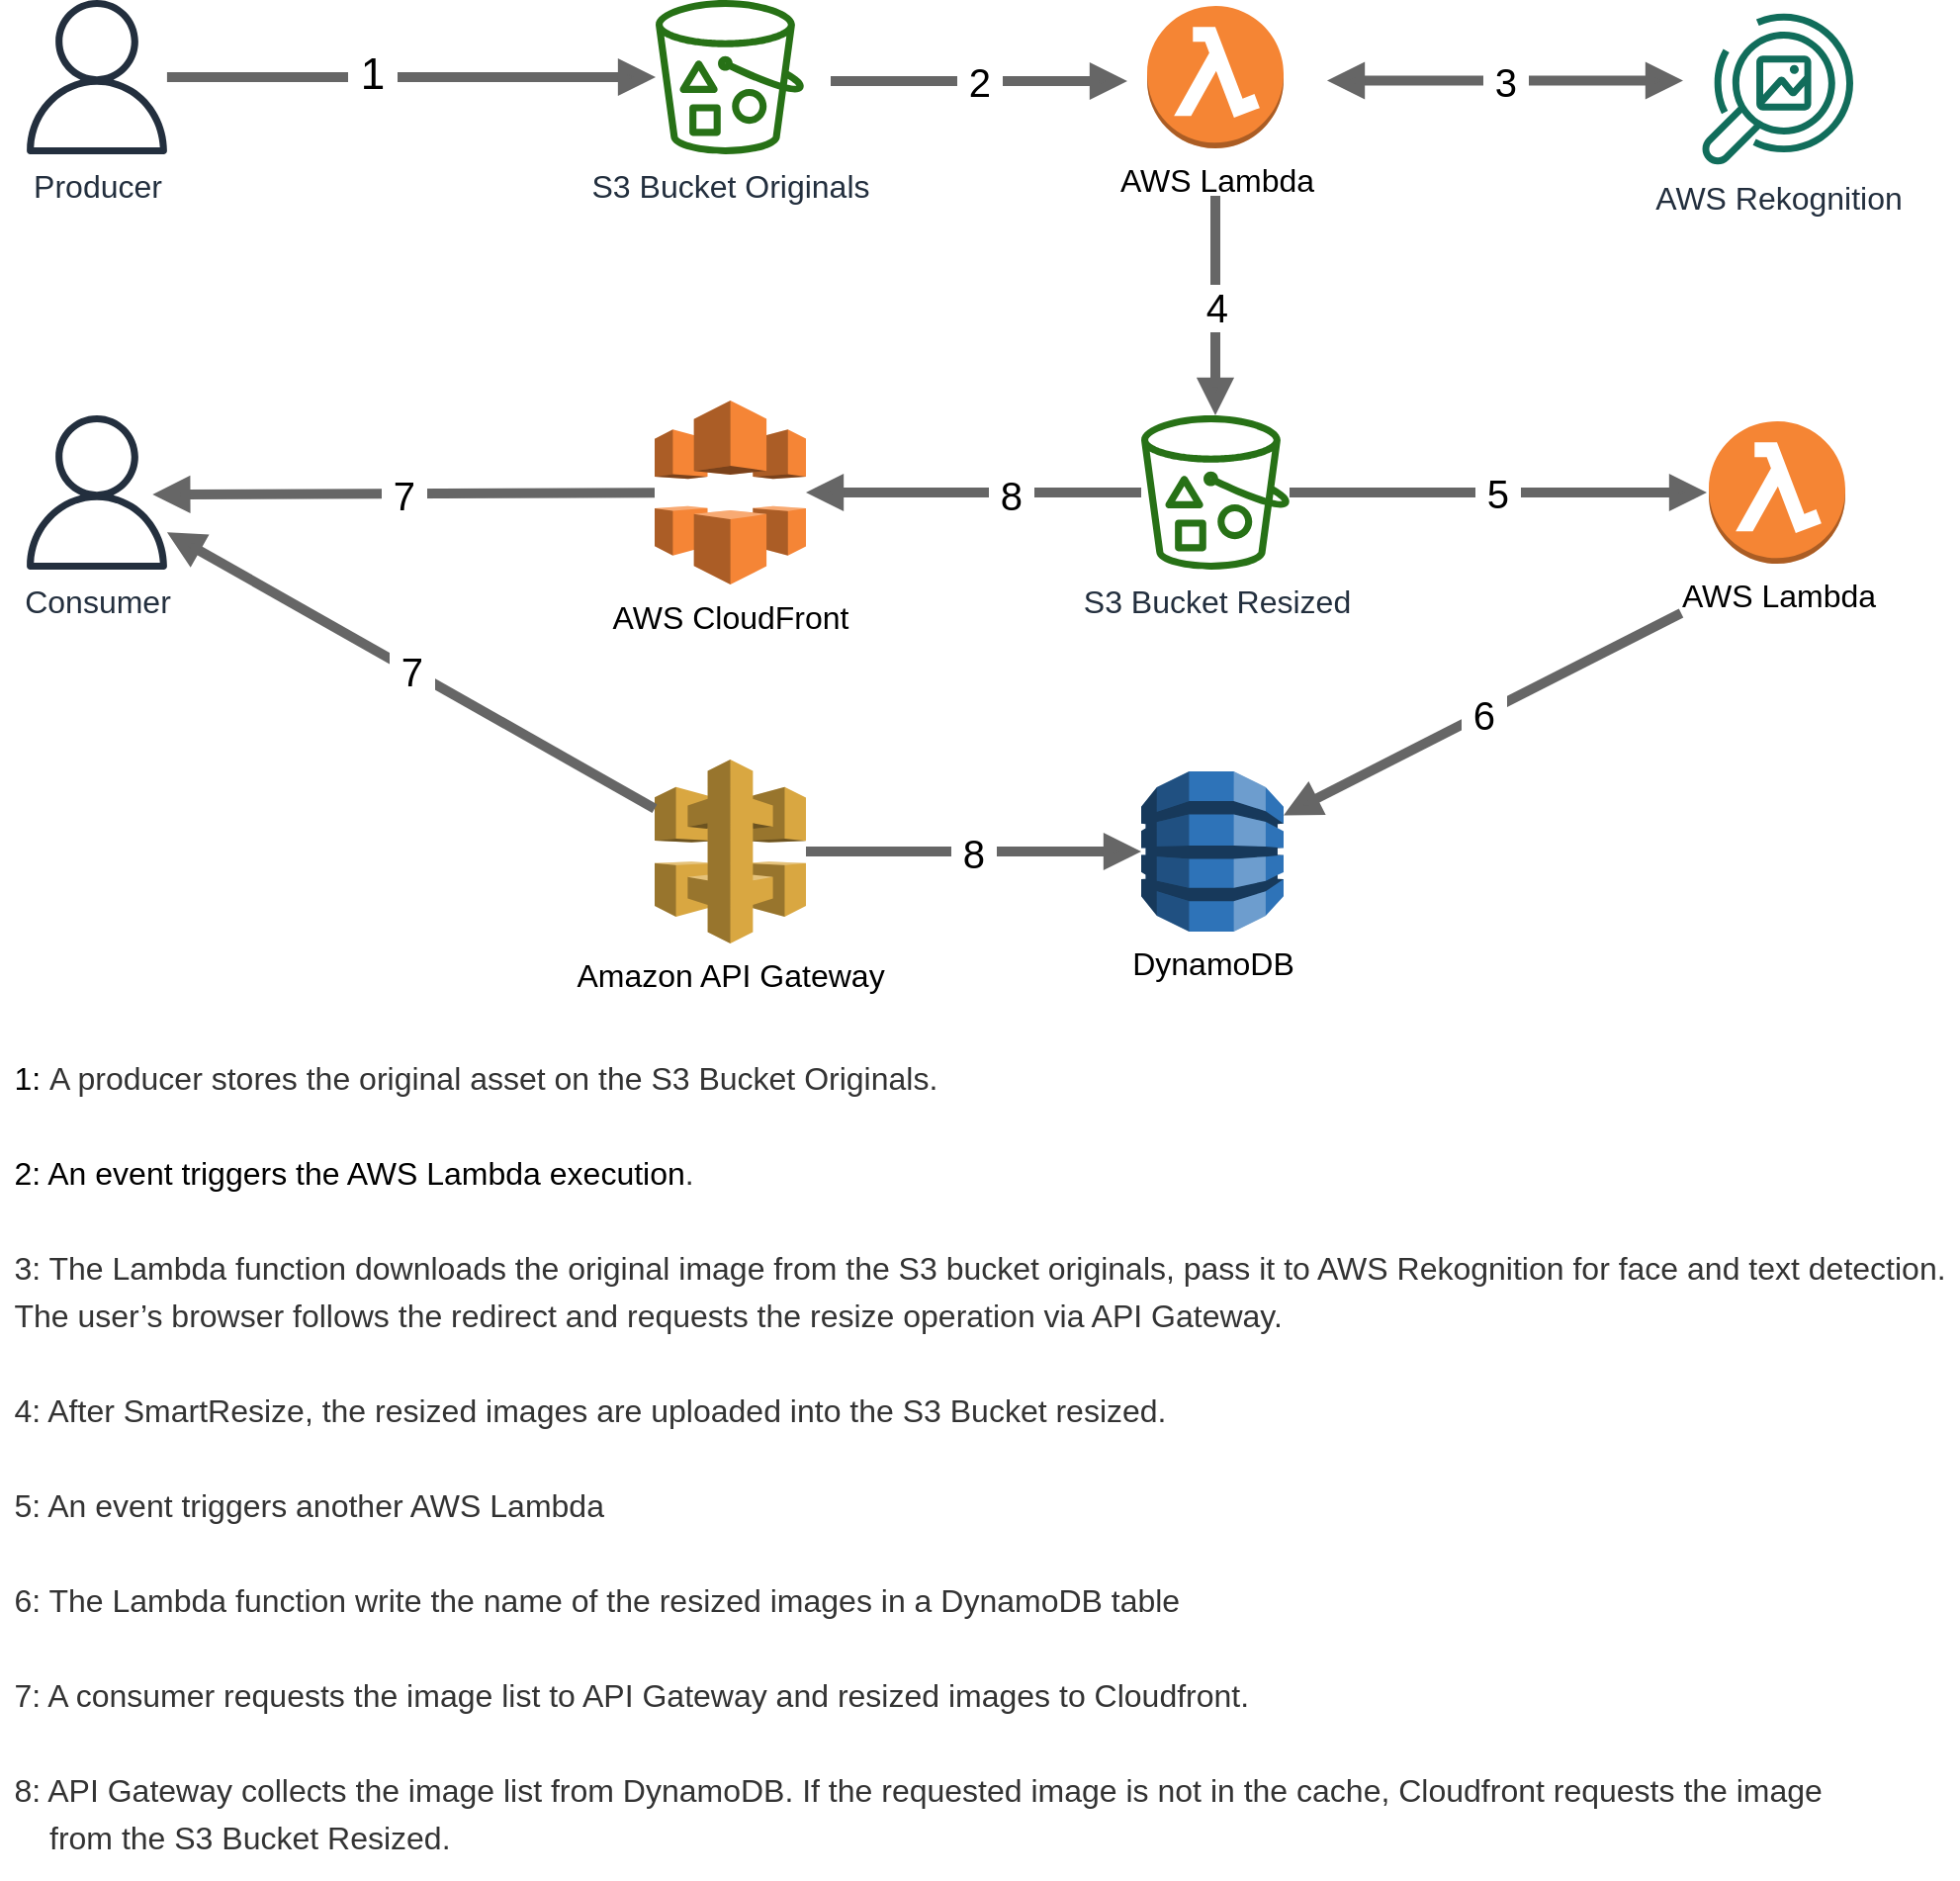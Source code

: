 <mxfile version="12.4.8" type="device"><diagram id="Ht1M8jgEwFfnCIfOTk4-" name="Page-1"><mxGraphModel dx="1048" dy="996" grid="1" gridSize="10" guides="1" tooltips="1" connect="1" arrows="1" fold="1" page="1" pageScale="1" pageWidth="1169" pageHeight="827" math="0" shadow="0"><root><mxCell id="0"/><mxCell id="1" parent="0"/><mxCell id="NM406KEpe3ehSeczWawm-1" value="Producer" style="outlineConnect=0;fontColor=#232F3E;gradientColor=none;fillColor=#232F3E;strokeColor=none;dashed=0;verticalLabelPosition=bottom;verticalAlign=top;align=center;html=1;fontSize=16;fontStyle=0;aspect=fixed;pointerEvents=1;shape=mxgraph.aws4.user;shadow=0;sketch=0;" parent="1" vertex="1"><mxGeometry x="90" y="20" width="78" height="78" as="geometry"/></mxCell><mxCell id="NM406KEpe3ehSeczWawm-5" value="AWS Lambda" style="outlineConnect=0;dashed=0;verticalLabelPosition=bottom;verticalAlign=top;align=center;html=1;shape=mxgraph.aws3.lambda_function;fillColor=#F58534;gradientColor=none;fontSize=16;spacingBottom=0;perimeterSpacing=24;" parent="1" vertex="1"><mxGeometry x="660" y="23" width="69" height="72" as="geometry"/></mxCell><mxCell id="NM406KEpe3ehSeczWawm-6" value="S3 Bucket Originals" style="outlineConnect=0;fontColor=#232F3E;gradientColor=none;fillColor=#277116;strokeColor=none;dashed=0;verticalLabelPosition=bottom;verticalAlign=top;align=center;html=1;fontSize=16;fontStyle=0;aspect=fixed;pointerEvents=1;shape=mxgraph.aws4.bucket_with_objects;sketch=0;" parent="1" vertex="1"><mxGeometry x="411.5" y="20" width="75" height="78" as="geometry"/></mxCell><mxCell id="NM406KEpe3ehSeczWawm-8" value="AWS Rekognition" style="outlineConnect=0;fontColor=#232F3E;gradientColor=none;fillColor=#116D5B;strokeColor=none;dashed=0;verticalLabelPosition=bottom;verticalAlign=top;align=center;html=1;fontSize=16;fontStyle=0;aspect=fixed;pointerEvents=1;shape=mxgraph.aws4.rekognition_image;" parent="1" vertex="1"><mxGeometry x="940" y="26" width="77" height="78" as="geometry"/></mxCell><mxCell id="NM406KEpe3ehSeczWawm-9" value="" style="html=1;endArrow=block;elbow=vertical;startArrow=none;endFill=1;rounded=0;fontSize=20;strokeWidth=5;fillColor=#f5f5f5;strokeColor=#666666;verticalAlign=bottom;horizontal=1;labelPosition=left;verticalLabelPosition=top;align=right;" parent="1" source="NM406KEpe3ehSeczWawm-1" target="NM406KEpe3ehSeczWawm-6" edge="1"><mxGeometry width="100" relative="1" as="geometry"><mxPoint x="216" y="35" as="sourcePoint"/><mxPoint x="396" y="35" as="targetPoint"/></mxGeometry></mxCell><mxCell id="NM406KEpe3ehSeczWawm-23" value="&amp;nbsp;1&amp;nbsp;" style="edgeLabel;html=1;align=center;verticalAlign=middle;resizable=0;points=[];fontSize=22;labelBackgroundColor=#ffffff;" parent="NM406KEpe3ehSeczWawm-9" vertex="1" connectable="0"><mxGeometry x="-0.167" y="1" relative="1" as="geometry"><mxPoint as="offset"/></mxGeometry></mxCell><mxCell id="NM406KEpe3ehSeczWawm-14" value="&amp;nbsp;7&amp;nbsp; " style="html=1;endArrow=none;elbow=vertical;startArrow=block;endFill=0;rounded=0;fontSize=20;strokeWidth=5;fillColor=#f5f5f5;strokeColor=#666666;exitX=0.897;exitY=0.513;exitDx=0;exitDy=0;exitPerimeter=0;startFill=1;" parent="1" source="Pu9GwjcJ00HIPDqCHab2-3" target="Pu9GwjcJ00HIPDqCHab2-2" edge="1"><mxGeometry width="100" relative="1" as="geometry"><mxPoint x="190" y="130" as="sourcePoint"/><mxPoint x="390" y="260" as="targetPoint"/></mxGeometry></mxCell><mxCell id="NM406KEpe3ehSeczWawm-16" value="&amp;nbsp;4&lt;font style=&quot;font-size: 20px;&quot;&gt;&amp;nbsp;&lt;/font&gt;" style="html=1;endArrow=block;elbow=vertical;startArrow=none;endFill=1;rounded=0;fontSize=20;strokeWidth=5;fillColor=#f5f5f5;strokeColor=#666666;exitX=0.5;exitY=1;exitDx=0;exitDy=0;exitPerimeter=0;" parent="1" source="NM406KEpe3ehSeczWawm-5" target="Pu9GwjcJ00HIPDqCHab2-1" edge="1"><mxGeometry width="100" relative="1" as="geometry"><mxPoint x="320" y="530" as="sourcePoint"/><mxPoint x="700" y="210" as="targetPoint"/></mxGeometry></mxCell><mxCell id="NM406KEpe3ehSeczWawm-17" value="&amp;nbsp;3&amp;nbsp; " style="html=1;endArrow=block;elbow=vertical;startArrow=block;endFill=1;rounded=0;fontSize=20;strokeWidth=5;fillColor=#f5f5f5;strokeColor=#666666;startFill=1;" parent="1" edge="1"><mxGeometry width="100" relative="1" as="geometry"><mxPoint x="751" y="60.75" as="sourcePoint"/><mxPoint x="931" y="60.75" as="targetPoint"/></mxGeometry></mxCell><mxCell id="NM406KEpe3ehSeczWawm-19" value="&amp;nbsp;2&amp;nbsp; " style="html=1;endArrow=block;elbow=vertical;startArrow=none;endFill=1;rounded=0;fontSize=20;strokeWidth=5;fillColor=#f5f5f5;strokeColor=#666666;startFill=0;" parent="1" edge="1"><mxGeometry width="100" relative="1" as="geometry"><mxPoint x="500" y="61" as="sourcePoint"/><mxPoint x="650" y="61" as="targetPoint"/></mxGeometry></mxCell><mxCell id="NM406KEpe3ehSeczWawm-26" value="&lt;div style=&quot;text-align: left&quot;&gt;&lt;font style=&quot;font-size: 16px&quot;&gt;1:&amp;nbsp;&lt;/font&gt;&lt;font size=&quot;3&quot; color=&quot;#333333&quot;&gt;A producer stores the original asset on the S3 Bucket Originals.&lt;/font&gt;&lt;/div&gt;&lt;div style=&quot;text-align: left&quot;&gt;&lt;font size=&quot;3&quot; color=&quot;#333333&quot;&gt;&lt;br&gt;&lt;/font&gt;&lt;/div&gt;&lt;font&gt;&lt;div style=&quot;text-align: left&quot;&gt;&lt;span style=&quot;font-size: 16px&quot;&gt;2: An event triggers the AWS Lambda execution&lt;/span&gt;&lt;span style=&quot;font-size: 16px ; color: rgb(51 , 51 , 51)&quot;&gt;.&lt;/span&gt;&lt;/div&gt;&lt;div style=&quot;text-align: left&quot;&gt;&lt;span style=&quot;color: rgb(51 , 51 , 51) ; font-size: 16px&quot;&gt;&lt;br&gt;&lt;/span&gt;&lt;/div&gt;&lt;div style=&quot;text-align: left&quot;&gt;&lt;span style=&quot;color: rgb(51 , 51 , 51) ; font-size: 16px&quot;&gt;3: &lt;/span&gt;&lt;span style=&quot;color: rgb(51 , 51 , 51) ; font-size: 16px&quot;&gt;&lt;font&gt;&lt;span style=&quot;color: rgb(51 , 51 , 51) ; font-size: 16px&quot;&gt;The Lambda function downloads the original image from the S3 bucket originals, pass it to AWS Rekognition for face and text detection.&lt;/span&gt;&lt;/font&gt; &lt;/span&gt;&lt;/div&gt;&lt;div style=&quot;text-align: left&quot;&gt;&lt;span style=&quot;color: rgb(51 , 51 , 51) ; font-size: 16px&quot;&gt;The user’s browser follows the redirect and requests the resize operation via API Gateway.&lt;/span&gt;&lt;/div&gt;&lt;div style=&quot;text-align: left&quot;&gt;&lt;span style=&quot;color: rgb(51 , 51 , 51) ; font-size: 16px&quot;&gt;&lt;br&gt;&lt;/span&gt;&lt;/div&gt;&lt;div style=&quot;text-align: left&quot;&gt;&lt;span style=&quot;color: rgb(51 , 51 , 51) ; font-size: 16px&quot;&gt;4: &lt;/span&gt;&lt;font&gt;&lt;span style=&quot;color: rgb(51 , 51 , 51) ; font-size: 16px&quot;&gt;After SmartResize, the resized images are uploaded into the S3 Bucket resized.&lt;/span&gt;&lt;/font&gt;&lt;/div&gt;&lt;div style=&quot;text-align: left&quot;&gt;&lt;span style=&quot;color: rgb(51 , 51 , 51) ; font-size: 16px&quot;&gt;&lt;br&gt;&lt;/span&gt;&lt;/div&gt;&lt;div style=&quot;text-align: left&quot;&gt;&lt;span style=&quot;color: rgb(51 , 51 , 51) ; font-size: 16px&quot;&gt;5: An event triggers another AWS Lambda&lt;/span&gt;&lt;/div&gt;&lt;div style=&quot;text-align: left&quot;&gt;&lt;span style=&quot;color: rgb(51 , 51 , 51) ; font-size: 16px&quot;&gt;&lt;br&gt;&lt;/span&gt;&lt;/div&gt;&lt;div style=&quot;text-align: left&quot;&gt;&lt;span style=&quot;color: rgb(51 , 51 , 51) ; font-size: 16px&quot;&gt;6: The Lambda function write the name of the resized images in a DynamoDB table&lt;br&gt;&lt;/span&gt;&lt;/div&gt;&lt;div style=&quot;text-align: left&quot;&gt;&lt;span style=&quot;color: rgb(51 , 51 , 51) ; font-size: 16px&quot;&gt;&lt;br&gt;&lt;/span&gt;&lt;/div&gt;&lt;div style=&quot;text-align: left&quot;&gt;&lt;span style=&quot;color: rgb(51 , 51 , 51) ; font-size: 16px&quot;&gt;7: A consumer requests the image list to API Gateway and resized images to Cloudfront.&lt;br&gt;&lt;/span&gt;&lt;/div&gt;&lt;div style=&quot;text-align: left&quot;&gt;&lt;span style=&quot;color: rgb(51 , 51 , 51) ; font-size: 16px&quot;&gt;&lt;br&gt;&lt;/span&gt;&lt;/div&gt;&lt;div style=&quot;text-align: left&quot;&gt;&lt;span style=&quot;color: rgb(51 , 51 , 51) ; font-size: 16px&quot;&gt;8: API Gateway collects the image list from DynamoDB. If the requested image is not in the cache, Cloudfront requests the image &lt;br&gt;&lt;/span&gt;&lt;/div&gt;&lt;div style=&quot;text-align: left&quot;&gt;&lt;span style=&quot;color: rgb(51 , 51 , 51) ; font-size: 16px&quot;&gt;&amp;nbsp;&amp;nbsp;&amp;nbsp; from the S3 Bucket Resized.&lt;/span&gt;&lt;/div&gt;&lt;/font&gt;" style="text;html=1;align=center;verticalAlign=middle;resizable=0;points=[];autosize=1;fontSize=20;" parent="1" vertex="1"><mxGeometry x="80" y="540" width="990" height="430" as="geometry"/></mxCell><mxCell id="Pu9GwjcJ00HIPDqCHab2-1" value="S3 Bucket Resized" style="outlineConnect=0;fontColor=#232F3E;gradientColor=none;fillColor=#277116;strokeColor=none;dashed=0;verticalLabelPosition=bottom;verticalAlign=top;align=center;html=1;fontSize=16;fontStyle=0;aspect=fixed;pointerEvents=1;shape=mxgraph.aws4.bucket_with_objects;" parent="1" vertex="1"><mxGeometry x="657" y="230" width="75" height="78" as="geometry"/></mxCell><mxCell id="Pu9GwjcJ00HIPDqCHab2-2" value="AWS CloudFront" style="outlineConnect=0;dashed=0;verticalLabelPosition=bottom;verticalAlign=top;align=center;html=1;shape=mxgraph.aws3.cloudfront;fillColor=#F58536;gradientColor=none;fontSize=16;" parent="1" vertex="1"><mxGeometry x="411" y="222.5" width="76.5" height="93" as="geometry"/></mxCell><mxCell id="Pu9GwjcJ00HIPDqCHab2-3" value="Consumer" style="outlineConnect=0;fontColor=#232F3E;gradientColor=none;fillColor=#232F3E;strokeColor=none;dashed=0;verticalLabelPosition=bottom;verticalAlign=top;align=center;html=1;fontSize=16;fontStyle=0;aspect=fixed;pointerEvents=1;shape=mxgraph.aws4.user;shadow=0;sketch=0;" parent="1" vertex="1"><mxGeometry x="90" y="230" width="78" height="78" as="geometry"/></mxCell><mxCell id="Pu9GwjcJ00HIPDqCHab2-4" value="" style="html=1;endArrow=none;elbow=vertical;startArrow=block;endFill=0;rounded=0;fontSize=20;strokeWidth=5;fillColor=#f5f5f5;strokeColor=#666666;startFill=1;" parent="1" source="Pu9GwjcJ00HIPDqCHab2-2" target="Pu9GwjcJ00HIPDqCHab2-1" edge="1"><mxGeometry width="100" relative="1" as="geometry"><mxPoint x="169.966" y="280.012" as="sourcePoint"/><mxPoint x="421" y="279.134" as="targetPoint"/></mxGeometry></mxCell><mxCell id="Pu9GwjcJ00HIPDqCHab2-5" value="&lt;font style=&quot;font-size: 20px&quot;&gt;&amp;nbsp;8&amp;nbsp; &lt;br&gt;&lt;/font&gt;" style="text;html=1;align=center;verticalAlign=middle;resizable=0;points=[];labelBackgroundColor=#ffffff;fontSize=15;" parent="Pu9GwjcJ00HIPDqCHab2-4" vertex="1" connectable="0"><mxGeometry x="0.209" y="-1" relative="1" as="geometry"><mxPoint x="1" as="offset"/></mxGeometry></mxCell><mxCell id="ByxQYsSUStULgABAm650-1" value="AWS Lambda" style="outlineConnect=0;dashed=0;verticalLabelPosition=bottom;verticalAlign=top;align=center;html=1;shape=mxgraph.aws3.lambda_function;fillColor=#F58534;gradientColor=none;fontSize=16;spacingBottom=0;perimeterSpacing=1;" vertex="1" parent="1"><mxGeometry x="944" y="233" width="69" height="72" as="geometry"/></mxCell><mxCell id="ByxQYsSUStULgABAm650-2" value="&amp;nbsp;5&amp;nbsp; " style="html=1;endArrow=block;elbow=vertical;startArrow=none;endFill=1;rounded=0;fontSize=20;strokeWidth=5;fillColor=#f5f5f5;strokeColor=#666666;" edge="1" parent="1" source="Pu9GwjcJ00HIPDqCHab2-1" target="ByxQYsSUStULgABAm650-1"><mxGeometry width="100" relative="1" as="geometry"><mxPoint x="693.83" y="315.5" as="sourcePoint"/><mxPoint x="693.83" y="426.575" as="targetPoint"/></mxGeometry></mxCell><mxCell id="ByxQYsSUStULgABAm650-3" value="&lt;span style=&quot;font-size: 16px;&quot;&gt;DynamoDB&lt;/span&gt;" style="outlineConnect=0;dashed=0;verticalLabelPosition=bottom;verticalAlign=top;align=center;html=1;shape=mxgraph.aws3.dynamo_db;fillColor=#2E73B8;gradientColor=none;shadow=0;fontSize=16;fontStyle=0" vertex="1" parent="1"><mxGeometry x="657" y="410" width="72" height="81" as="geometry"/></mxCell><mxCell id="ByxQYsSUStULgABAm650-4" value="&lt;font style=&quot;font-size: 16px&quot;&gt;Amazon API Gateway&lt;br&gt;&lt;/font&gt;" style="outlineConnect=0;dashed=0;verticalLabelPosition=bottom;verticalAlign=top;align=center;html=1;shape=mxgraph.aws3.api_gateway;fillColor=#D9A741;gradientColor=none;shadow=0;fontSize=15;" vertex="1" parent="1"><mxGeometry x="411" y="404" width="76.5" height="93" as="geometry"/></mxCell><mxCell id="ByxQYsSUStULgABAm650-5" value="&amp;nbsp;6&amp;nbsp; " style="html=1;endArrow=block;elbow=vertical;startArrow=none;endFill=1;rounded=0;fontSize=20;strokeWidth=5;fillColor=#f5f5f5;strokeColor=#666666;" edge="1" parent="1" target="ByxQYsSUStULgABAm650-3"><mxGeometry width="100" relative="1" as="geometry"><mxPoint x="930" y="330" as="sourcePoint"/><mxPoint x="714.5" y="250.075" as="targetPoint"/></mxGeometry></mxCell><mxCell id="ByxQYsSUStULgABAm650-6" value="&amp;nbsp;8&amp;nbsp;&lt;font style=&quot;font-size: 20px&quot;&gt; &lt;br&gt;&lt;/font&gt;" style="html=1;endArrow=none;elbow=vertical;startArrow=block;endFill=0;rounded=0;fontSize=20;strokeWidth=5;fillColor=#f5f5f5;strokeColor=#666666;startFill=1;" edge="1" parent="1" source="ByxQYsSUStULgABAm650-3" target="ByxQYsSUStULgABAm650-4"><mxGeometry width="100" relative="1" as="geometry"><mxPoint x="724.5" y="149" as="sourcePoint"/><mxPoint x="724.5" y="260.075" as="targetPoint"/></mxGeometry></mxCell><mxCell id="ByxQYsSUStULgABAm650-7" value="&amp;nbsp;7&amp;nbsp; " style="html=1;endArrow=block;elbow=vertical;startArrow=none;endFill=1;rounded=0;fontSize=20;strokeWidth=5;fillColor=#f5f5f5;strokeColor=#666666;" edge="1" parent="1" source="ByxQYsSUStULgABAm650-4" target="Pu9GwjcJ00HIPDqCHab2-3"><mxGeometry width="100" relative="1" as="geometry"><mxPoint x="734.5" y="159" as="sourcePoint"/><mxPoint x="734.5" y="270.075" as="targetPoint"/></mxGeometry></mxCell></root></mxGraphModel></diagram></mxfile>